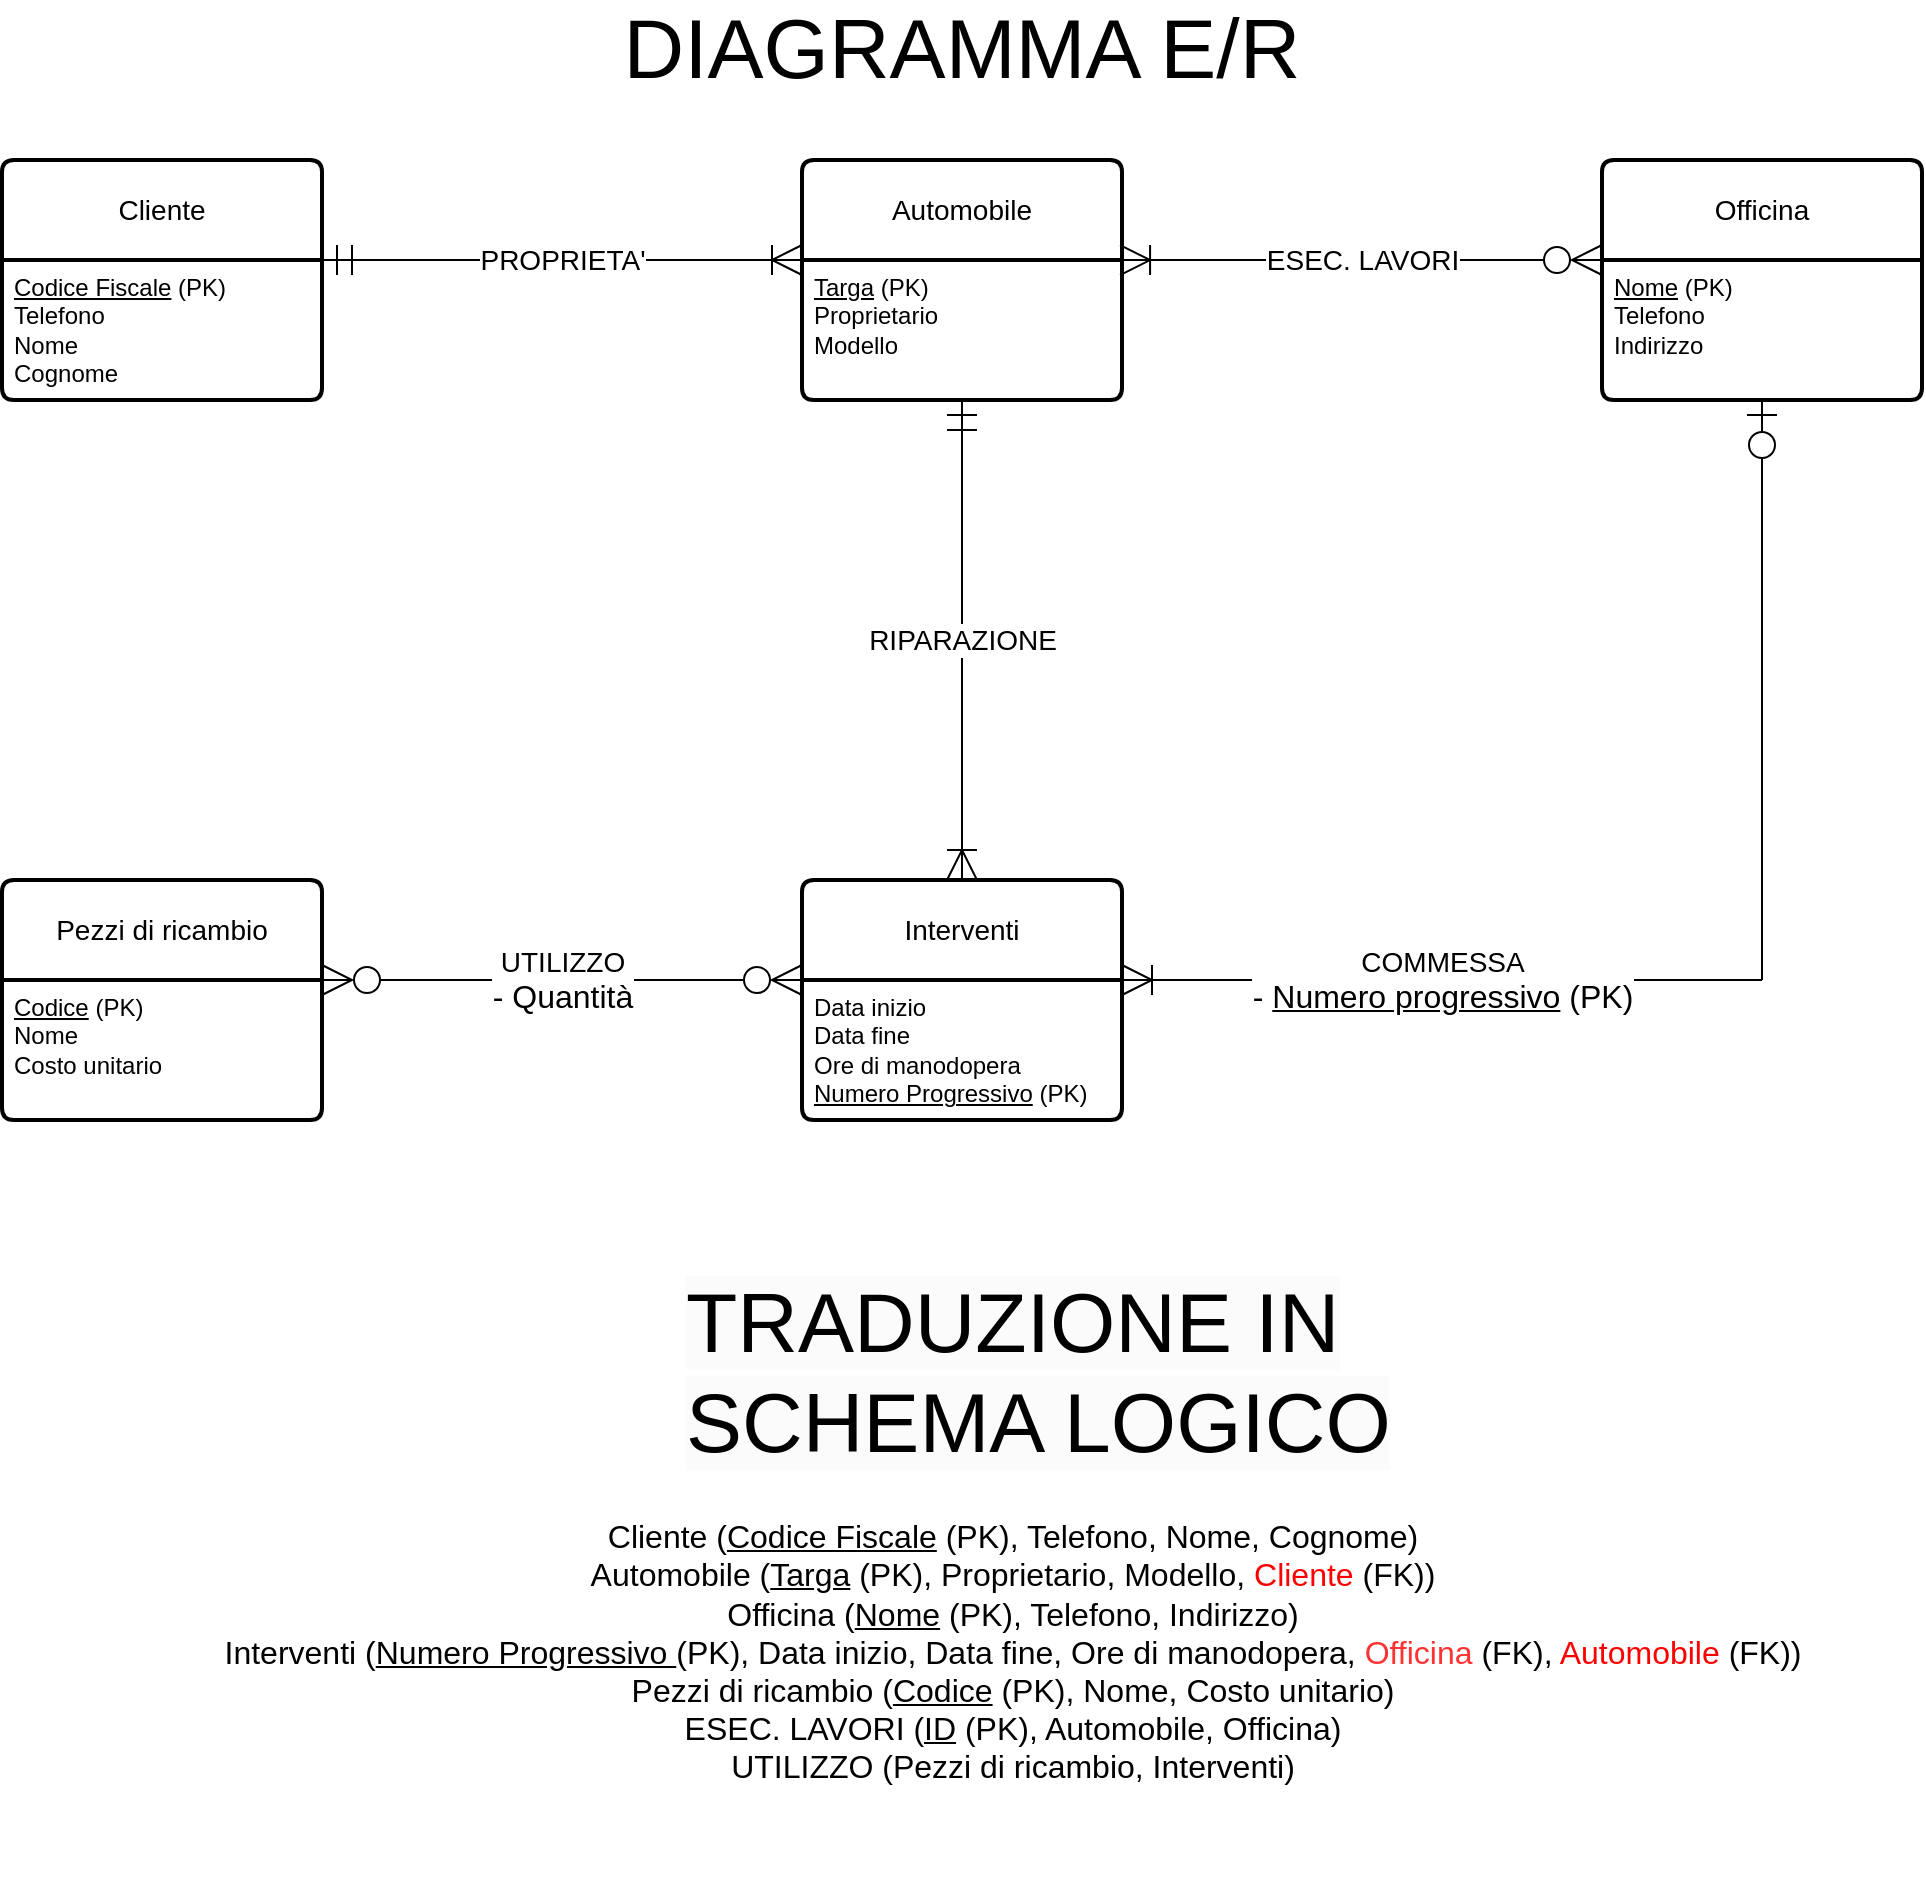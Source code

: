 <mxfile version="24.8.6">
  <diagram name="Pagina-1" id="GxrjxY05oJ5o4RrgOPGj">
    <mxGraphModel dx="1695" dy="1909" grid="1" gridSize="10" guides="1" tooltips="1" connect="1" arrows="1" fold="1" page="1" pageScale="1" pageWidth="827" pageHeight="1169" math="0" shadow="0">
      <root>
        <mxCell id="0" />
        <mxCell id="1" parent="0" />
        <mxCell id="GaooVv4H0zD6FNTYnEbQ-1" value="Cliente" style="swimlane;childLayout=stackLayout;horizontal=1;startSize=50;horizontalStack=0;rounded=1;fontSize=14;fontStyle=0;strokeWidth=2;resizeParent=0;resizeLast=1;shadow=0;dashed=0;align=center;arcSize=4;whiteSpace=wrap;html=1;" vertex="1" parent="1">
          <mxGeometry x="-800" y="-480" width="160" height="120" as="geometry" />
        </mxCell>
        <mxCell id="GaooVv4H0zD6FNTYnEbQ-2" value="&lt;u&gt;Codice Fiscale&lt;/u&gt; (PK)&lt;div&gt;Telefono&lt;/div&gt;&lt;div&gt;Nome&lt;/div&gt;&lt;div&gt;Cognome&lt;/div&gt;" style="align=left;strokeColor=none;fillColor=none;spacingLeft=4;fontSize=12;verticalAlign=top;resizable=0;rotatable=0;part=1;html=1;" vertex="1" parent="GaooVv4H0zD6FNTYnEbQ-1">
          <mxGeometry y="50" width="160" height="70" as="geometry" />
        </mxCell>
        <mxCell id="GaooVv4H0zD6FNTYnEbQ-6" value="Automobile" style="swimlane;childLayout=stackLayout;horizontal=1;startSize=50;horizontalStack=0;rounded=1;fontSize=14;fontStyle=0;strokeWidth=2;resizeParent=0;resizeLast=1;shadow=0;dashed=0;align=center;arcSize=4;whiteSpace=wrap;html=1;" vertex="1" parent="1">
          <mxGeometry x="-400" y="-480" width="160" height="120" as="geometry" />
        </mxCell>
        <mxCell id="GaooVv4H0zD6FNTYnEbQ-7" value="&lt;u&gt;Targa&lt;/u&gt; (PK)&lt;div&gt;Proprietario&lt;/div&gt;&lt;div&gt;Modello&lt;/div&gt;" style="align=left;strokeColor=none;fillColor=none;spacingLeft=4;fontSize=12;verticalAlign=top;resizable=0;rotatable=0;part=1;html=1;" vertex="1" parent="GaooVv4H0zD6FNTYnEbQ-6">
          <mxGeometry y="50" width="160" height="70" as="geometry" />
        </mxCell>
        <mxCell id="GaooVv4H0zD6FNTYnEbQ-8" value="Officina" style="swimlane;childLayout=stackLayout;horizontal=1;startSize=50;horizontalStack=0;rounded=1;fontSize=14;fontStyle=0;strokeWidth=2;resizeParent=0;resizeLast=1;shadow=0;dashed=0;align=center;arcSize=4;whiteSpace=wrap;html=1;" vertex="1" parent="1">
          <mxGeometry y="-480" width="160" height="120" as="geometry" />
        </mxCell>
        <mxCell id="GaooVv4H0zD6FNTYnEbQ-9" value="&lt;u&gt;Nome&lt;/u&gt; (PK)&lt;div&gt;Telefono&lt;/div&gt;&lt;div&gt;Indirizzo&lt;/div&gt;" style="align=left;strokeColor=none;fillColor=none;spacingLeft=4;fontSize=12;verticalAlign=top;resizable=0;rotatable=0;part=1;html=1;" vertex="1" parent="GaooVv4H0zD6FNTYnEbQ-8">
          <mxGeometry y="50" width="160" height="70" as="geometry" />
        </mxCell>
        <mxCell id="GaooVv4H0zD6FNTYnEbQ-10" value="&lt;font style=&quot;font-size: 14px;&quot;&gt;PROPRIETA&#39;&lt;/font&gt;" style="endArrow=ERoneToMany;html=1;rounded=0;exitX=1;exitY=0;exitDx=0;exitDy=0;entryX=0;entryY=0;entryDx=0;entryDy=0;startArrow=ERmandOne;startFill=0;sourcePerimeterSpacing=0;startSize=13;endFill=0;endSize=13;" edge="1" parent="1" source="GaooVv4H0zD6FNTYnEbQ-2" target="GaooVv4H0zD6FNTYnEbQ-7">
          <mxGeometry relative="1" as="geometry">
            <mxPoint x="-610" y="-430" as="sourcePoint" />
            <mxPoint x="-450" y="-430" as="targetPoint" />
          </mxGeometry>
        </mxCell>
        <mxCell id="GaooVv4H0zD6FNTYnEbQ-12" value="&lt;font style=&quot;font-size: 14px;&quot;&gt;ESEC. LAVORI&lt;/font&gt;" style="endArrow=ERzeroToMany;html=1;rounded=0;exitX=0.994;exitY=0.417;exitDx=0;exitDy=0;exitPerimeter=0;entryX=0;entryY=0;entryDx=0;entryDy=0;endSize=13;startSize=13;endFill=0;startArrow=ERoneToMany;startFill=0;" edge="1" parent="1" source="GaooVv4H0zD6FNTYnEbQ-6" target="GaooVv4H0zD6FNTYnEbQ-9">
          <mxGeometry relative="1" as="geometry">
            <mxPoint x="-160" y="-430" as="sourcePoint" />
            <mxPoint x="-30" y="-430" as="targetPoint" />
          </mxGeometry>
        </mxCell>
        <mxCell id="GaooVv4H0zD6FNTYnEbQ-13" value="Interventi" style="swimlane;childLayout=stackLayout;horizontal=1;startSize=50;horizontalStack=0;rounded=1;fontSize=14;fontStyle=0;strokeWidth=2;resizeParent=0;resizeLast=1;shadow=0;dashed=0;align=center;arcSize=4;whiteSpace=wrap;html=1;" vertex="1" parent="1">
          <mxGeometry x="-400" y="-120" width="160" height="120" as="geometry" />
        </mxCell>
        <mxCell id="GaooVv4H0zD6FNTYnEbQ-14" value="Data inizio&lt;div&gt;Data fine&lt;/div&gt;&lt;div&gt;Ore di manodopera&lt;/div&gt;&lt;div&gt;&lt;u&gt;Numero Progressivo&lt;/u&gt; (PK)&lt;/div&gt;" style="align=left;strokeColor=none;fillColor=none;spacingLeft=4;fontSize=12;verticalAlign=top;resizable=0;rotatable=0;part=1;html=1;" vertex="1" parent="GaooVv4H0zD6FNTYnEbQ-13">
          <mxGeometry y="50" width="160" height="70" as="geometry" />
        </mxCell>
        <mxCell id="GaooVv4H0zD6FNTYnEbQ-15" value="&lt;font style=&quot;font-size: 14px;&quot;&gt;RIPARAZIONE&lt;/font&gt;" style="endArrow=ERoneToMany;html=1;rounded=0;exitX=0.5;exitY=1;exitDx=0;exitDy=0;entryX=0.5;entryY=0;entryDx=0;entryDy=0;endSize=13;startSize=13;endFill=0;startArrow=ERmandOne;startFill=0;" edge="1" parent="1" source="GaooVv4H0zD6FNTYnEbQ-7" target="GaooVv4H0zD6FNTYnEbQ-13">
          <mxGeometry relative="1" as="geometry">
            <mxPoint x="-430" y="-230" as="sourcePoint" />
            <mxPoint x="-270" y="-230" as="targetPoint" />
          </mxGeometry>
        </mxCell>
        <mxCell id="GaooVv4H0zD6FNTYnEbQ-16" value="Pezzi di ricambio" style="swimlane;childLayout=stackLayout;horizontal=1;startSize=50;horizontalStack=0;rounded=1;fontSize=14;fontStyle=0;strokeWidth=2;resizeParent=0;resizeLast=1;shadow=0;dashed=0;align=center;arcSize=4;whiteSpace=wrap;html=1;" vertex="1" parent="1">
          <mxGeometry x="-800" y="-120" width="160" height="120" as="geometry" />
        </mxCell>
        <mxCell id="GaooVv4H0zD6FNTYnEbQ-17" value="&lt;u&gt;Codice&lt;/u&gt; (PK)&lt;div&gt;Nome&lt;/div&gt;&lt;div&gt;Costo unitario&lt;/div&gt;" style="align=left;strokeColor=none;fillColor=none;spacingLeft=4;fontSize=12;verticalAlign=top;resizable=0;rotatable=0;part=1;html=1;" vertex="1" parent="GaooVv4H0zD6FNTYnEbQ-16">
          <mxGeometry y="50" width="160" height="70" as="geometry" />
        </mxCell>
        <mxCell id="GaooVv4H0zD6FNTYnEbQ-20" value="&lt;font style=&quot;font-size: 14px;&quot;&gt;UTILIZZO&lt;/font&gt;&lt;div&gt;&lt;font size=&quot;3&quot;&gt;- Quantità&lt;/font&gt;&lt;/div&gt;" style="endArrow=ERzeroToMany;html=1;rounded=0;exitX=1;exitY=0;exitDx=0;exitDy=0;entryX=0;entryY=0;entryDx=0;entryDy=0;endSize=13;startSize=13;endFill=0;startArrow=ERzeroToMany;startFill=0;" edge="1" parent="1" source="GaooVv4H0zD6FNTYnEbQ-17" target="GaooVv4H0zD6FNTYnEbQ-14">
          <mxGeometry relative="1" as="geometry">
            <mxPoint x="-600" y="-70" as="sourcePoint" />
            <mxPoint x="-440" y="-70" as="targetPoint" />
          </mxGeometry>
        </mxCell>
        <mxCell id="GaooVv4H0zD6FNTYnEbQ-21" value="" style="endArrow=none;html=1;rounded=0;exitX=0.5;exitY=1;exitDx=0;exitDy=0;startArrow=ERzeroToOne;startFill=0;endSize=13;startSize=13;" edge="1" parent="1" source="GaooVv4H0zD6FNTYnEbQ-9">
          <mxGeometry relative="1" as="geometry">
            <mxPoint y="-190" as="sourcePoint" />
            <mxPoint x="80" y="-70" as="targetPoint" />
          </mxGeometry>
        </mxCell>
        <mxCell id="GaooVv4H0zD6FNTYnEbQ-22" value="&lt;font style=&quot;font-size: 14px;&quot;&gt;COMMESSA&lt;/font&gt;&lt;div&gt;&lt;font size=&quot;3&quot;&gt;- &lt;u&gt;Numero progressivo&lt;/u&gt; (PK)&lt;/font&gt;&lt;/div&gt;" style="endArrow=none;html=1;rounded=0;exitX=1;exitY=0;exitDx=0;exitDy=0;startSize=13;endSize=13;endFill=0;startArrow=ERoneToMany;startFill=0;" edge="1" parent="1" source="GaooVv4H0zD6FNTYnEbQ-14">
          <mxGeometry relative="1" as="geometry">
            <mxPoint x="-200" y="-70" as="sourcePoint" />
            <mxPoint x="80" y="-70" as="targetPoint" />
          </mxGeometry>
        </mxCell>
        <mxCell id="GaooVv4H0zD6FNTYnEbQ-23" value="&lt;font style=&quot;font-size: 42px;&quot;&gt;DIAGRAMMA E/R&lt;/font&gt;" style="text;html=1;align=center;verticalAlign=middle;whiteSpace=wrap;rounded=0;" vertex="1" parent="1">
          <mxGeometry x="-495" y="-550" width="350" height="30" as="geometry" />
        </mxCell>
        <mxCell id="GaooVv4H0zD6FNTYnEbQ-24" value="&lt;span style=&quot;color: rgb(0, 0, 0); font-family: Helvetica; font-size: 42px; font-style: normal; font-variant-ligatures: normal; font-variant-caps: normal; font-weight: 400; letter-spacing: normal; orphans: 2; text-align: center; text-indent: 0px; text-transform: none; widows: 2; word-spacing: 0px; -webkit-text-stroke-width: 0px; white-space: normal; background-color: rgb(251, 251, 251); text-decoration-thickness: initial; text-decoration-style: initial; text-decoration-color: initial; display: inline !important; float: none;&quot;&gt;TRADUZIONE IN SCHEMA LOGICO&lt;/span&gt;" style="text;whiteSpace=wrap;html=1;" vertex="1" parent="1">
          <mxGeometry x="-460" y="70" width="370" height="70" as="geometry" />
        </mxCell>
        <mxCell id="GaooVv4H0zD6FNTYnEbQ-27" value="&lt;font style=&quot;font-size: 16px;&quot;&gt;Cliente (&lt;u style=&quot;&quot;&gt;Codice Fiscale&lt;/u&gt; (PK), Telefono, Nome, Cognome)&lt;/font&gt;&lt;div&gt;&lt;font size=&quot;3&quot;&gt;Automobile (&lt;u&gt;Targa&lt;/u&gt; (PK), Proprietario, Modello, &lt;font color=&quot;#ff0000&quot;&gt;Cliente&lt;/font&gt; (FK))&lt;/font&gt;&lt;/div&gt;&lt;div&gt;&lt;font size=&quot;3&quot;&gt;Officina (&lt;u&gt;Nome&lt;/u&gt; (PK), Telefono, Indirizzo)&lt;/font&gt;&lt;/div&gt;&lt;div&gt;&lt;font size=&quot;3&quot;&gt;Interventi (&lt;u style=&quot;&quot;&gt;Numero Progressivo &lt;/u&gt;(PK), Data inizio, Data fine, Ore di manodopera, &lt;font color=&quot;#ff3333&quot;&gt;Officina&lt;/font&gt; (FK), &lt;font color=&quot;#ff0000&quot;&gt;Automobile&lt;/font&gt; (FK))&lt;/font&gt;&lt;/div&gt;&lt;div&gt;&lt;font size=&quot;3&quot;&gt;Pezzi di ricambio (&lt;u&gt;Codice&lt;/u&gt; (PK), Nome, Costo unitario)&lt;/font&gt;&lt;/div&gt;&lt;div&gt;&lt;font size=&quot;3&quot;&gt;ESEC. LAVORI (&lt;u&gt;ID&lt;/u&gt; (PK), Automobile, Officina&lt;/font&gt;&lt;span style=&quot;font-size: medium; background-color: initial;&quot;&gt;)&lt;/span&gt;&lt;/div&gt;&lt;div&gt;&lt;span style=&quot;font-size: medium; background-color: initial;&quot;&gt;UTILIZZO (Pezzi di ricambio, Interventi)&lt;/span&gt;&lt;/div&gt;&lt;div&gt;&lt;span style=&quot;font-size: medium; background-color: initial;&quot;&gt;&lt;br&gt;&lt;/span&gt;&lt;/div&gt;&lt;div&gt;&lt;span style=&quot;font-size: medium; background-color: initial;&quot;&gt;&lt;br&gt;&lt;/span&gt;&lt;/div&gt;" style="text;html=1;align=center;verticalAlign=middle;resizable=0;points=[];autosize=1;strokeColor=none;fillColor=none;" vertex="1" parent="1">
          <mxGeometry x="-700" y="190" width="810" height="190" as="geometry" />
        </mxCell>
      </root>
    </mxGraphModel>
  </diagram>
</mxfile>
